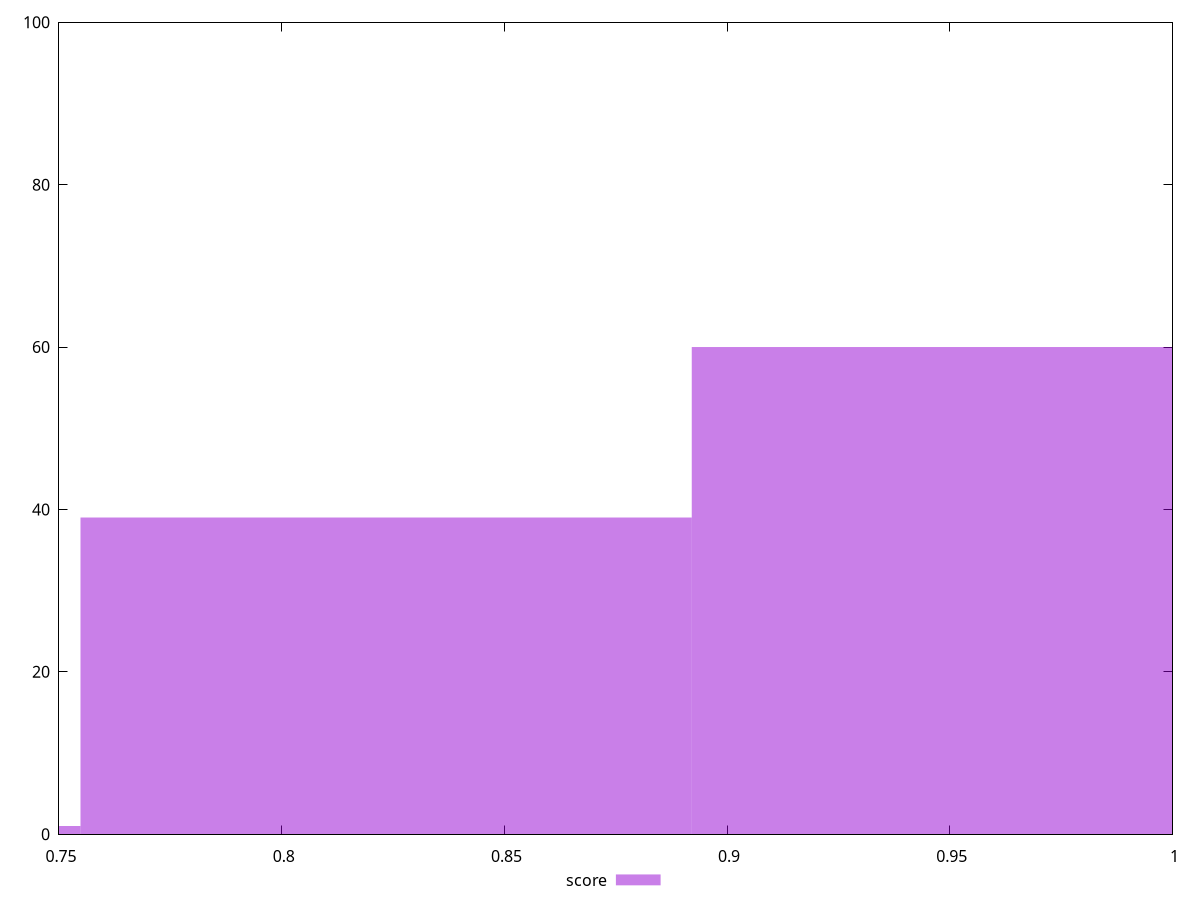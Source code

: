 reset

$score <<EOF
0.8234446821005984 39
0.9606854624506982 60
0.6862039017504986 1
EOF

set key outside below
set boxwidth 0.13724078035009973
set xrange [0.75:1]
set yrange [0:100]
set trange [0:100]
set style fill transparent solid 0.5 noborder
set terminal svg size 640, 490 enhanced background rgb 'white'
set output "reprap/unminified-css/samples/pages+cached/score/histogram.svg"

plot $score title "score" with boxes

reset

